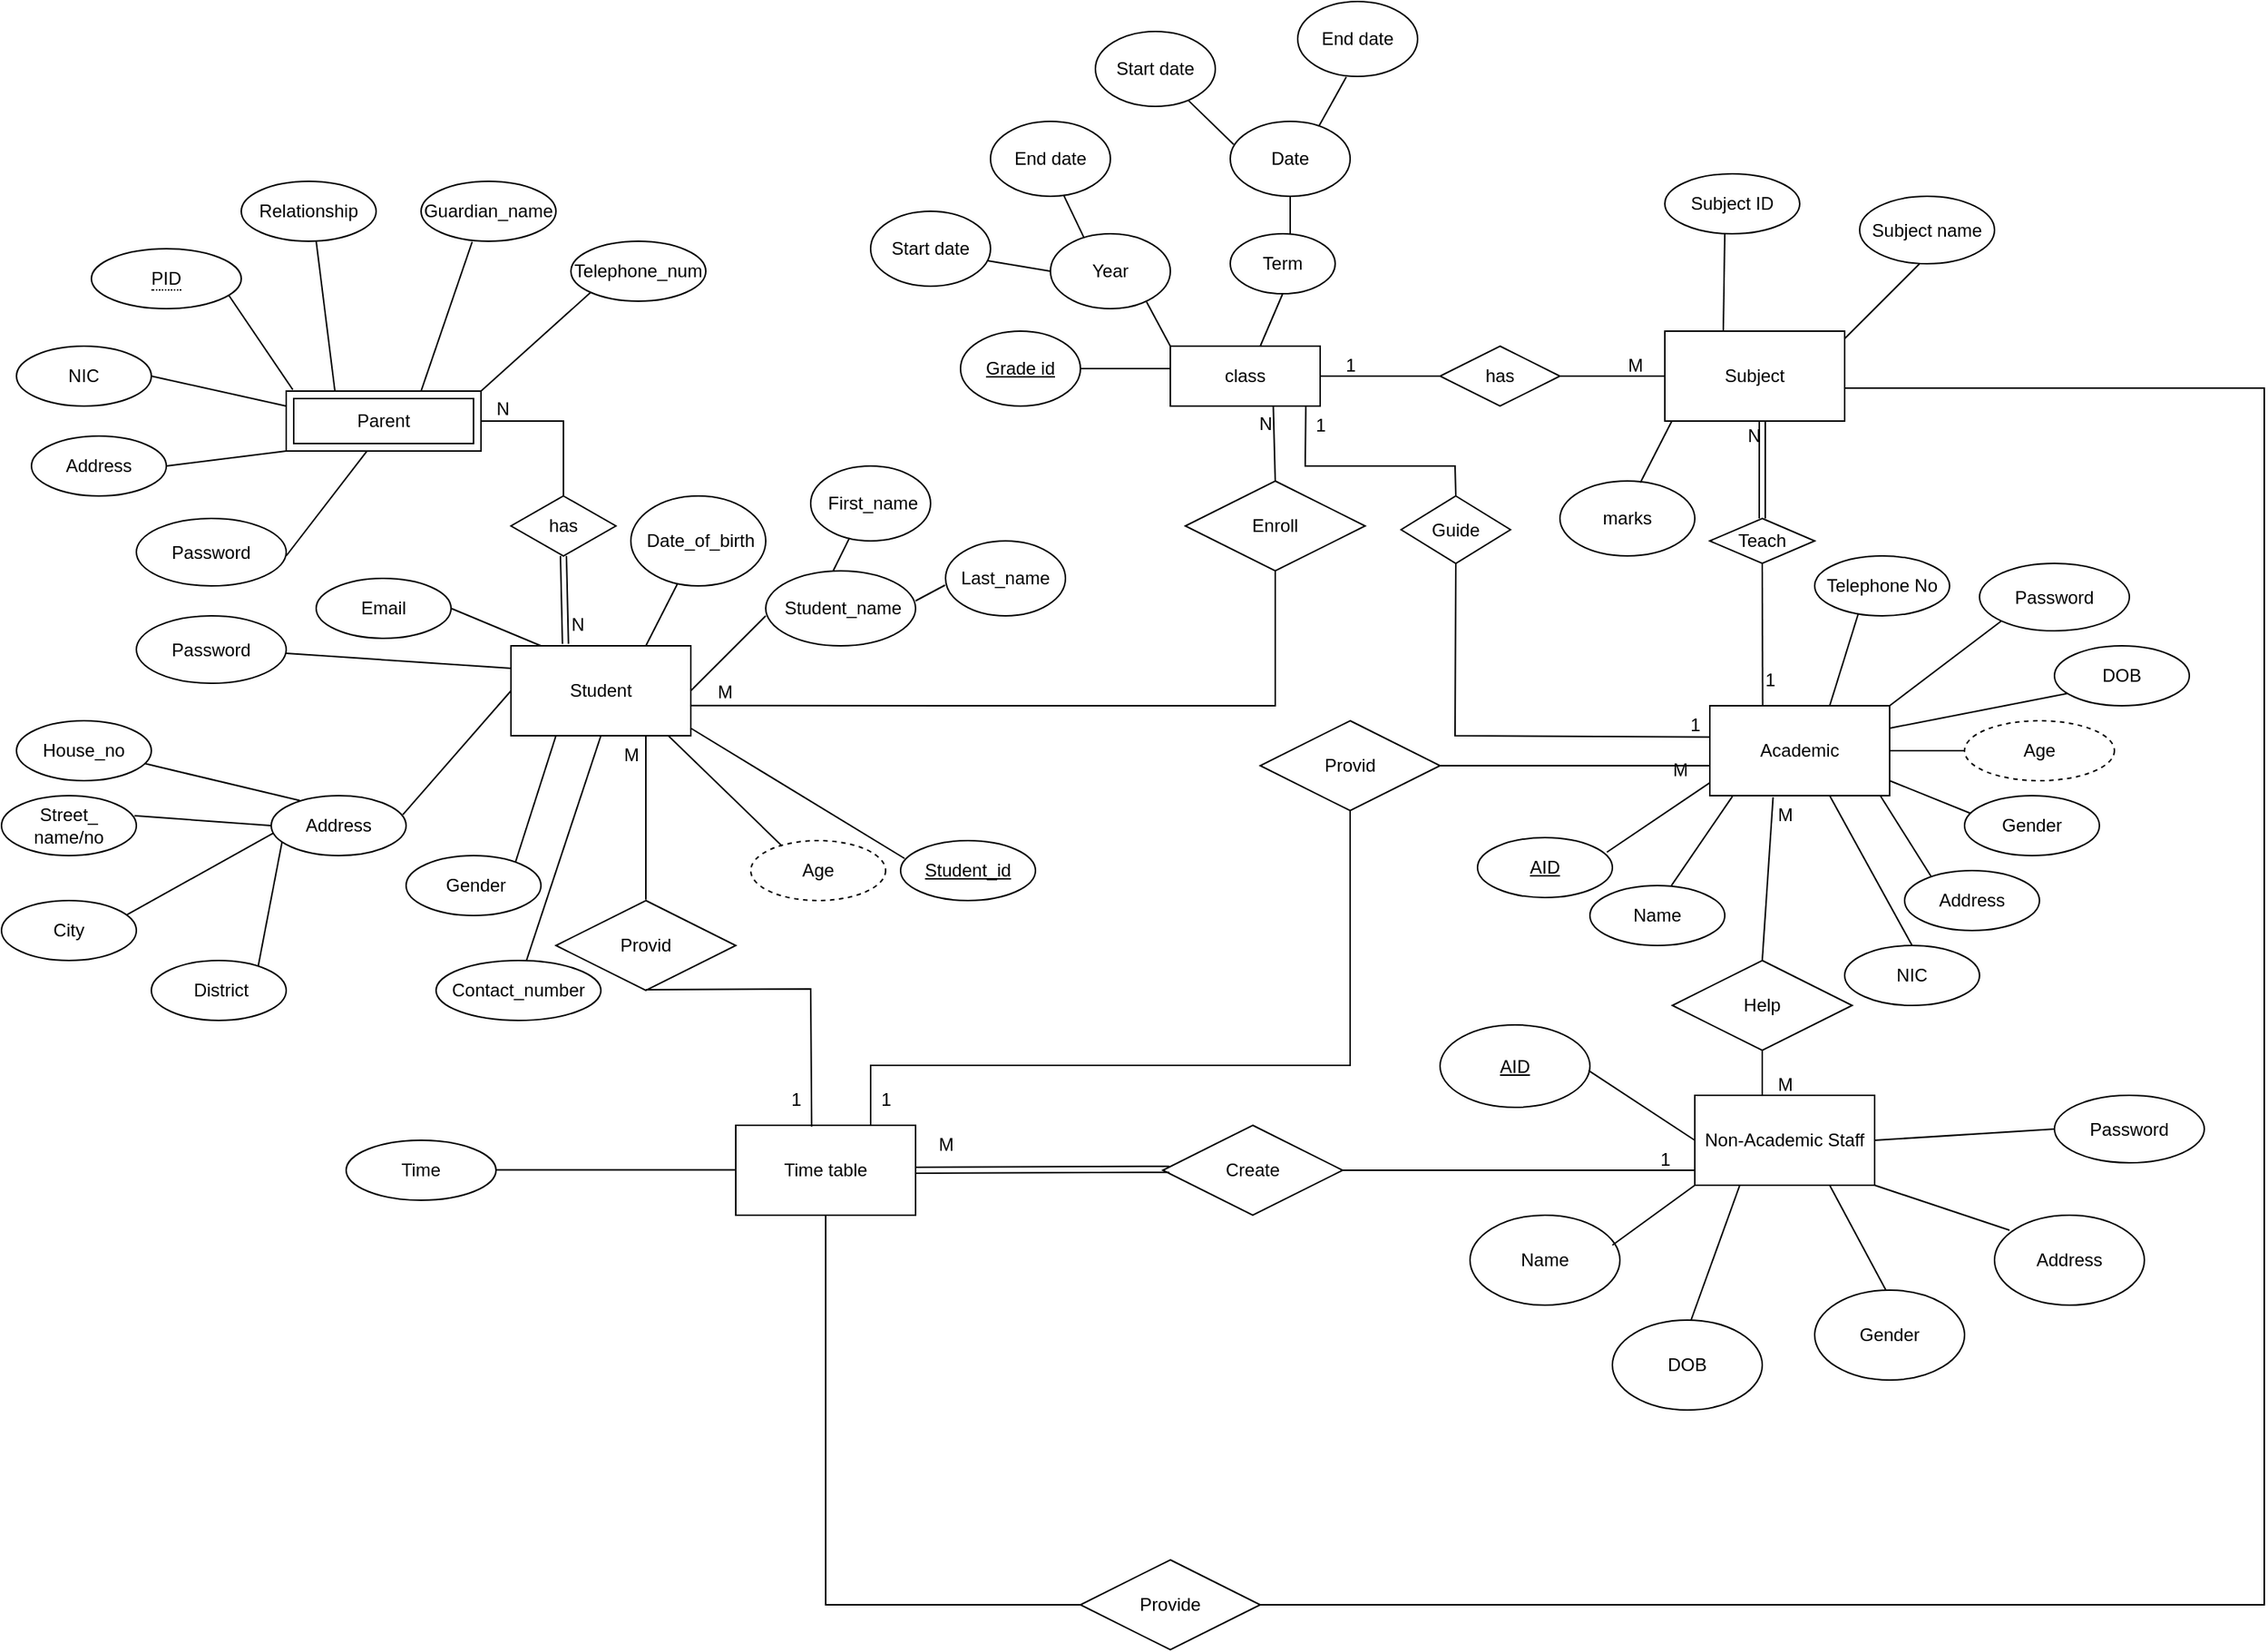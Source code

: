 <mxfile version="24.0.7" type="device">
  <diagram name="Page-1" id="YW4kbduUACCd_ylAxfzm">
    <mxGraphModel dx="2577" dy="2109" grid="1" gridSize="10" guides="1" tooltips="1" connect="1" arrows="1" fold="1" page="1" pageScale="1" pageWidth="827" pageHeight="1169" math="0" shadow="0">
      <root>
        <mxCell id="0" />
        <mxCell id="1" parent="0" />
        <mxCell id="uYVosKpST3AzjdCSCV1S-1" value="Student" style="rounded=0;whiteSpace=wrap;html=1;" parent="1" vertex="1">
          <mxGeometry x="160" y="280" width="120" height="60" as="geometry" />
        </mxCell>
        <mxCell id="uYVosKpST3AzjdCSCV1S-2" value="&amp;nbsp;Date_of_birth" style="ellipse;whiteSpace=wrap;html=1;" parent="1" vertex="1">
          <mxGeometry x="240" y="180" width="90" height="60" as="geometry" />
        </mxCell>
        <mxCell id="uYVosKpST3AzjdCSCV1S-3" value="&amp;nbsp;Student_name" style="ellipse;whiteSpace=wrap;html=1;" parent="1" vertex="1">
          <mxGeometry x="330" y="230" width="100" height="50" as="geometry" />
        </mxCell>
        <mxCell id="uYVosKpST3AzjdCSCV1S-4" value="&amp;nbsp;First_name" style="ellipse;whiteSpace=wrap;html=1;" parent="1" vertex="1">
          <mxGeometry x="360" y="160" width="80" height="50" as="geometry" />
        </mxCell>
        <mxCell id="uYVosKpST3AzjdCSCV1S-5" value=" Last_name" style="ellipse;whiteSpace=wrap;html=1;" parent="1" vertex="1">
          <mxGeometry x="450" y="210" width="80" height="50" as="geometry" />
        </mxCell>
        <mxCell id="uYVosKpST3AzjdCSCV1S-6" value="&lt;u&gt;Student_id&lt;/u&gt;" style="ellipse;whiteSpace=wrap;html=1;" parent="1" vertex="1">
          <mxGeometry x="420" y="410" width="90" height="40" as="geometry" />
        </mxCell>
        <mxCell id="uYVosKpST3AzjdCSCV1S-7" value=" Age" style="ellipse;whiteSpace=wrap;html=1;align=center;dashed=1;" parent="1" vertex="1">
          <mxGeometry x="320" y="410" width="90" height="40" as="geometry" />
        </mxCell>
        <mxCell id="uYVosKpST3AzjdCSCV1S-9" value=" Contact_number" style="ellipse;whiteSpace=wrap;html=1;" parent="1" vertex="1">
          <mxGeometry x="110" y="490" width="110" height="40" as="geometry" />
        </mxCell>
        <mxCell id="uYVosKpST3AzjdCSCV1S-10" value="&amp;nbsp;Gender" style="ellipse;whiteSpace=wrap;html=1;" parent="1" vertex="1">
          <mxGeometry x="90" y="420" width="90" height="40" as="geometry" />
        </mxCell>
        <mxCell id="uYVosKpST3AzjdCSCV1S-11" value=" Address" style="ellipse;whiteSpace=wrap;html=1;" parent="1" vertex="1">
          <mxGeometry y="380" width="90" height="40" as="geometry" />
        </mxCell>
        <mxCell id="uYVosKpST3AzjdCSCV1S-12" value="Email" style="ellipse;whiteSpace=wrap;html=1;" parent="1" vertex="1">
          <mxGeometry x="30" y="235" width="90" height="40" as="geometry" />
        </mxCell>
        <mxCell id="uYVosKpST3AzjdCSCV1S-13" value="&amp;nbsp;District" style="ellipse;whiteSpace=wrap;html=1;" parent="1" vertex="1">
          <mxGeometry x="-80" y="490" width="90" height="40" as="geometry" />
        </mxCell>
        <mxCell id="uYVosKpST3AzjdCSCV1S-14" value=" City" style="ellipse;whiteSpace=wrap;html=1;" parent="1" vertex="1">
          <mxGeometry x="-180" y="450" width="90" height="40" as="geometry" />
        </mxCell>
        <mxCell id="uYVosKpST3AzjdCSCV1S-15" value="  Street_&lt;br/&gt; name/no" style="ellipse;whiteSpace=wrap;html=1;" parent="1" vertex="1">
          <mxGeometry x="-180" y="380" width="90" height="40" as="geometry" />
        </mxCell>
        <mxCell id="uYVosKpST3AzjdCSCV1S-16" value="  House_no" style="ellipse;whiteSpace=wrap;html=1;" parent="1" vertex="1">
          <mxGeometry x="-170" y="330" width="90" height="40" as="geometry" />
        </mxCell>
        <mxCell id="uYVosKpST3AzjdCSCV1S-17" value="" style="endArrow=none;html=1;rounded=0;" parent="1" edge="1">
          <mxGeometry width="50" height="50" relative="1" as="geometry">
            <mxPoint x="280" y="310" as="sourcePoint" />
            <mxPoint x="330" y="260" as="targetPoint" />
          </mxGeometry>
        </mxCell>
        <mxCell id="uYVosKpST3AzjdCSCV1S-18" value="" style="endArrow=none;html=1;rounded=0;entryX=0.324;entryY=0.959;entryDx=0;entryDy=0;entryPerimeter=0;" parent="1" target="uYVosKpST3AzjdCSCV1S-4" edge="1">
          <mxGeometry width="50" height="50" relative="1" as="geometry">
            <mxPoint x="375" y="230" as="sourcePoint" />
            <mxPoint x="425" y="180" as="targetPoint" />
          </mxGeometry>
        </mxCell>
        <mxCell id="uYVosKpST3AzjdCSCV1S-19" value="" style="endArrow=none;html=1;rounded=0;entryX=-0.004;entryY=0.59;entryDx=0;entryDy=0;entryPerimeter=0;" parent="1" target="uYVosKpST3AzjdCSCV1S-5" edge="1">
          <mxGeometry width="50" height="50" relative="1" as="geometry">
            <mxPoint x="430" y="250" as="sourcePoint" />
            <mxPoint x="480" y="200" as="targetPoint" />
            <Array as="points">
              <mxPoint x="430" y="250" />
            </Array>
          </mxGeometry>
        </mxCell>
        <mxCell id="uYVosKpST3AzjdCSCV1S-20" value="" style="endArrow=none;html=1;rounded=0;entryX=0.344;entryY=0.981;entryDx=0;entryDy=0;entryPerimeter=0;" parent="1" target="uYVosKpST3AzjdCSCV1S-2" edge="1">
          <mxGeometry width="50" height="50" relative="1" as="geometry">
            <mxPoint x="250" y="280" as="sourcePoint" />
            <mxPoint x="300" y="230" as="targetPoint" />
          </mxGeometry>
        </mxCell>
        <mxCell id="uYVosKpST3AzjdCSCV1S-21" value="" style="endArrow=none;html=1;rounded=0;entryX=0.029;entryY=0.297;entryDx=0;entryDy=0;entryPerimeter=0;" parent="1" target="uYVosKpST3AzjdCSCV1S-6" edge="1">
          <mxGeometry width="50" height="50" relative="1" as="geometry">
            <mxPoint x="280" y="335" as="sourcePoint" />
            <mxPoint x="330" y="285" as="targetPoint" />
          </mxGeometry>
        </mxCell>
        <mxCell id="uYVosKpST3AzjdCSCV1S-22" value="" style="endArrow=none;html=1;rounded=0;entryX=0.232;entryY=0.09;entryDx=0;entryDy=0;entryPerimeter=0;" parent="1" target="uYVosKpST3AzjdCSCV1S-7" edge="1">
          <mxGeometry width="50" height="50" relative="1" as="geometry">
            <mxPoint x="265" y="340" as="sourcePoint" />
            <mxPoint x="305" y="400" as="targetPoint" />
          </mxGeometry>
        </mxCell>
        <mxCell id="uYVosKpST3AzjdCSCV1S-23" value="" style="endArrow=none;html=1;rounded=0;entryX=0.548;entryY=0.004;entryDx=0;entryDy=0;entryPerimeter=0;" parent="1" target="uYVosKpST3AzjdCSCV1S-9" edge="1">
          <mxGeometry width="50" height="50" relative="1" as="geometry">
            <mxPoint x="220" y="340" as="sourcePoint" />
            <mxPoint x="270" y="290" as="targetPoint" />
          </mxGeometry>
        </mxCell>
        <mxCell id="uYVosKpST3AzjdCSCV1S-25" value="" style="endArrow=none;html=1;rounded=0;entryX=0;entryY=0.5;entryDx=0;entryDy=0;exitX=0.976;exitY=0.317;exitDx=0;exitDy=0;exitPerimeter=0;" parent="1" source="uYVosKpST3AzjdCSCV1S-11" target="uYVosKpST3AzjdCSCV1S-1" edge="1">
          <mxGeometry width="50" height="50" relative="1" as="geometry">
            <mxPoint x="90" y="350" as="sourcePoint" />
            <mxPoint x="140" y="300" as="targetPoint" />
          </mxGeometry>
        </mxCell>
        <mxCell id="uYVosKpST3AzjdCSCV1S-26" value="" style="endArrow=none;html=1;rounded=0;exitX=0.812;exitY=0.103;exitDx=0;exitDy=0;exitPerimeter=0;" parent="1" source="uYVosKpST3AzjdCSCV1S-10" edge="1">
          <mxGeometry width="50" height="50" relative="1" as="geometry">
            <mxPoint x="140" y="390" as="sourcePoint" />
            <mxPoint x="190" y="340" as="targetPoint" />
          </mxGeometry>
        </mxCell>
        <mxCell id="uYVosKpST3AzjdCSCV1S-27" value="" style="endArrow=none;html=1;rounded=0;entryX=1;entryY=0.5;entryDx=0;entryDy=0;" parent="1" target="uYVosKpST3AzjdCSCV1S-12" edge="1">
          <mxGeometry width="50" height="50" relative="1" as="geometry">
            <mxPoint x="180" y="280" as="sourcePoint" />
            <mxPoint x="230" y="230" as="targetPoint" />
          </mxGeometry>
        </mxCell>
        <mxCell id="uYVosKpST3AzjdCSCV1S-28" value="" style="endArrow=none;html=1;rounded=0;exitX=0.792;exitY=0.099;exitDx=0;exitDy=0;exitPerimeter=0;entryX=0.08;entryY=0.774;entryDx=0;entryDy=0;entryPerimeter=0;" parent="1" source="uYVosKpST3AzjdCSCV1S-13" target="uYVosKpST3AzjdCSCV1S-11" edge="1">
          <mxGeometry width="50" height="50" relative="1" as="geometry">
            <mxPoint x="-30" y="420" as="sourcePoint" />
            <mxPoint x="20" y="370" as="targetPoint" />
          </mxGeometry>
        </mxCell>
        <mxCell id="uYVosKpST3AzjdCSCV1S-29" value="" style="endArrow=none;html=1;rounded=0;entryX=0.012;entryY=0.631;entryDx=0;entryDy=0;entryPerimeter=0;exitX=0.931;exitY=0.235;exitDx=0;exitDy=0;exitPerimeter=0;" parent="1" source="uYVosKpST3AzjdCSCV1S-14" target="uYVosKpST3AzjdCSCV1S-11" edge="1">
          <mxGeometry width="50" height="50" relative="1" as="geometry">
            <mxPoint x="-70" y="400" as="sourcePoint" />
            <mxPoint x="-20" y="350" as="targetPoint" />
          </mxGeometry>
        </mxCell>
        <mxCell id="uYVosKpST3AzjdCSCV1S-31" value="" style="endArrow=none;html=1;rounded=0;entryX=0.212;entryY=0.082;entryDx=0;entryDy=0;entryPerimeter=0;exitX=0.949;exitY=0.713;exitDx=0;exitDy=0;exitPerimeter=0;" parent="1" source="uYVosKpST3AzjdCSCV1S-16" target="uYVosKpST3AzjdCSCV1S-11" edge="1">
          <mxGeometry width="50" height="50" relative="1" as="geometry">
            <mxPoint x="-20" y="300" as="sourcePoint" />
            <mxPoint x="30" y="250" as="targetPoint" />
          </mxGeometry>
        </mxCell>
        <mxCell id="uYVosKpST3AzjdCSCV1S-32" value="Parent" style="shape=ext;margin=3;double=1;whiteSpace=wrap;html=1;align=center;" parent="1" vertex="1">
          <mxGeometry x="10" y="110" width="130" height="40" as="geometry" />
        </mxCell>
        <mxCell id="uYVosKpST3AzjdCSCV1S-33" value=" Address" style="ellipse;whiteSpace=wrap;html=1;" parent="1" vertex="1">
          <mxGeometry x="-160" y="140" width="90" height="40" as="geometry" />
        </mxCell>
        <mxCell id="uYVosKpST3AzjdCSCV1S-34" value=" NIC" style="ellipse;whiteSpace=wrap;html=1;" parent="1" vertex="1">
          <mxGeometry x="-170" y="80" width="90" height="40" as="geometry" />
        </mxCell>
        <mxCell id="uYVosKpST3AzjdCSCV1S-36" value=" Relationship" style="ellipse;whiteSpace=wrap;html=1;" parent="1" vertex="1">
          <mxGeometry x="-20" y="-30" width="90" height="40" as="geometry" />
        </mxCell>
        <mxCell id="uYVosKpST3AzjdCSCV1S-37" value=" Guardian_name" style="ellipse;whiteSpace=wrap;html=1;" parent="1" vertex="1">
          <mxGeometry x="100" y="-30" width="90" height="40" as="geometry" />
        </mxCell>
        <mxCell id="uYVosKpST3AzjdCSCV1S-38" value=" Telephone_num" style="ellipse;whiteSpace=wrap;html=1;" parent="1" vertex="1">
          <mxGeometry x="200" y="10" width="90" height="40" as="geometry" />
        </mxCell>
        <mxCell id="uYVosKpST3AzjdCSCV1S-39" value="" style="endArrow=none;html=1;rounded=0;entryX=0;entryY=1;entryDx=0;entryDy=0;" parent="1" target="uYVosKpST3AzjdCSCV1S-32" edge="1">
          <mxGeometry width="50" height="50" relative="1" as="geometry">
            <mxPoint x="-70" y="160" as="sourcePoint" />
            <mxPoint x="-20" y="110" as="targetPoint" />
          </mxGeometry>
        </mxCell>
        <mxCell id="uYVosKpST3AzjdCSCV1S-40" value="" style="endArrow=none;html=1;rounded=0;entryX=0;entryY=0.25;entryDx=0;entryDy=0;" parent="1" target="uYVosKpST3AzjdCSCV1S-32" edge="1">
          <mxGeometry width="50" height="50" relative="1" as="geometry">
            <mxPoint x="-80" y="100" as="sourcePoint" />
            <mxPoint x="-30" y="50" as="targetPoint" />
          </mxGeometry>
        </mxCell>
        <mxCell id="uYVosKpST3AzjdCSCV1S-41" value="" style="endArrow=none;html=1;rounded=0;entryX=0.034;entryY=-0.022;entryDx=0;entryDy=0;entryPerimeter=0;exitX=0.907;exitY=0.741;exitDx=0;exitDy=0;exitPerimeter=0;" parent="1" target="uYVosKpST3AzjdCSCV1S-32" edge="1" source="gN2tiasaSfKQ29LLUgoF-8">
          <mxGeometry width="50" height="50" relative="1" as="geometry">
            <mxPoint x="-20" y="40" as="sourcePoint" />
            <mxPoint x="30" y="-10" as="targetPoint" />
          </mxGeometry>
        </mxCell>
        <mxCell id="uYVosKpST3AzjdCSCV1S-42" value="" style="endArrow=none;html=1;rounded=0;entryX=0.25;entryY=0;entryDx=0;entryDy=0;" parent="1" target="uYVosKpST3AzjdCSCV1S-32" edge="1">
          <mxGeometry width="50" height="50" relative="1" as="geometry">
            <mxPoint x="30" y="10" as="sourcePoint" />
            <mxPoint x="80" y="-40" as="targetPoint" />
          </mxGeometry>
        </mxCell>
        <mxCell id="uYVosKpST3AzjdCSCV1S-43" value="" style="endArrow=none;html=1;rounded=0;entryX=0.379;entryY=1.009;entryDx=0;entryDy=0;entryPerimeter=0;" parent="1" target="uYVosKpST3AzjdCSCV1S-37" edge="1">
          <mxGeometry width="50" height="50" relative="1" as="geometry">
            <mxPoint x="100" y="110" as="sourcePoint" />
            <mxPoint x="150" y="60" as="targetPoint" />
          </mxGeometry>
        </mxCell>
        <mxCell id="uYVosKpST3AzjdCSCV1S-44" value="" style="endArrow=none;html=1;rounded=0;entryX=0;entryY=1;entryDx=0;entryDy=0;" parent="1" target="uYVosKpST3AzjdCSCV1S-38" edge="1">
          <mxGeometry width="50" height="50" relative="1" as="geometry">
            <mxPoint x="140" y="110" as="sourcePoint" />
            <mxPoint x="190" y="60" as="targetPoint" />
          </mxGeometry>
        </mxCell>
        <mxCell id="uYVosKpST3AzjdCSCV1S-45" value="has" style="shape=rhombus;perimeter=rhombusPerimeter;whiteSpace=wrap;html=1;align=center;" parent="1" vertex="1">
          <mxGeometry x="160" y="180" width="70" height="40" as="geometry" />
        </mxCell>
        <mxCell id="uYVosKpST3AzjdCSCV1S-46" value="" style="endArrow=none;html=1;rounded=0;entryX=1;entryY=0.5;entryDx=0;entryDy=0;exitX=0.5;exitY=0;exitDx=0;exitDy=0;" parent="1" source="uYVosKpST3AzjdCSCV1S-45" target="uYVosKpST3AzjdCSCV1S-32" edge="1">
          <mxGeometry relative="1" as="geometry">
            <mxPoint x="340" y="130" as="sourcePoint" />
            <mxPoint x="210" y="200" as="targetPoint" />
            <Array as="points">
              <mxPoint x="195" y="130" />
            </Array>
          </mxGeometry>
        </mxCell>
        <mxCell id="uYVosKpST3AzjdCSCV1S-47" value="N" style="resizable=0;html=1;whiteSpace=wrap;align=right;verticalAlign=bottom;" parent="uYVosKpST3AzjdCSCV1S-46" connectable="0" vertex="1">
          <mxGeometry x="1" relative="1" as="geometry">
            <mxPoint x="20" as="offset" />
          </mxGeometry>
        </mxCell>
        <mxCell id="uYVosKpST3AzjdCSCV1S-48" value="" style="shape=link;html=1;rounded=0;entryX=0.303;entryY=-0.021;entryDx=0;entryDy=0;entryPerimeter=0;exitX=0.5;exitY=1;exitDx=0;exitDy=0;" parent="1" source="uYVosKpST3AzjdCSCV1S-45" target="uYVosKpST3AzjdCSCV1S-1" edge="1">
          <mxGeometry relative="1" as="geometry">
            <mxPoint x="190" y="220" as="sourcePoint" />
            <mxPoint x="350" y="220" as="targetPoint" />
          </mxGeometry>
        </mxCell>
        <mxCell id="uYVosKpST3AzjdCSCV1S-49" value="N" style="resizable=0;html=1;whiteSpace=wrap;align=right;verticalAlign=bottom;" parent="uYVosKpST3AzjdCSCV1S-48" connectable="0" vertex="1">
          <mxGeometry x="1" relative="1" as="geometry">
            <mxPoint x="14" y="-4" as="offset" />
          </mxGeometry>
        </mxCell>
        <mxCell id="uYVosKpST3AzjdCSCV1S-80" value="" style="endArrow=none;html=1;rounded=0;entryX=0;entryY=0.5;entryDx=0;entryDy=0;exitX=0.986;exitY=0.334;exitDx=0;exitDy=0;exitPerimeter=0;" parent="1" source="uYVosKpST3AzjdCSCV1S-15" target="uYVosKpST3AzjdCSCV1S-11" edge="1">
          <mxGeometry width="50" height="50" relative="1" as="geometry">
            <mxPoint x="-90" y="400" as="sourcePoint" />
            <mxPoint x="-40" y="350" as="targetPoint" />
          </mxGeometry>
        </mxCell>
        <mxCell id="uYVosKpST3AzjdCSCV1S-107" value="class" style="whiteSpace=wrap;html=1;align=center;" parent="1" vertex="1">
          <mxGeometry x="600" y="80" width="100" height="40" as="geometry" />
        </mxCell>
        <mxCell id="uYVosKpST3AzjdCSCV1S-108" value="&lt;u&gt;Grade id&lt;/u&gt;" style="ellipse;whiteSpace=wrap;html=1;" parent="1" vertex="1">
          <mxGeometry x="460" y="70" width="80" height="50" as="geometry" />
        </mxCell>
        <mxCell id="uYVosKpST3AzjdCSCV1S-109" value="Year" style="ellipse;whiteSpace=wrap;html=1;" parent="1" vertex="1">
          <mxGeometry x="520" y="5" width="80" height="50" as="geometry" />
        </mxCell>
        <mxCell id="uYVosKpST3AzjdCSCV1S-110" value="Start date" style="ellipse;whiteSpace=wrap;html=1;" parent="1" vertex="1">
          <mxGeometry x="400" y="-10" width="80" height="50" as="geometry" />
        </mxCell>
        <mxCell id="uYVosKpST3AzjdCSCV1S-111" value="End date" style="ellipse;whiteSpace=wrap;html=1;" parent="1" vertex="1">
          <mxGeometry x="480" y="-70" width="80" height="50" as="geometry" />
        </mxCell>
        <mxCell id="uYVosKpST3AzjdCSCV1S-112" value="" style="line;strokeWidth=1;rotatable=0;dashed=0;labelPosition=right;align=left;verticalAlign=middle;spacingTop=0;spacingLeft=6;points=[];portConstraint=eastwest;" parent="1" vertex="1">
          <mxGeometry x="540" y="90" width="60" height="10" as="geometry" />
        </mxCell>
        <mxCell id="uYVosKpST3AzjdCSCV1S-113" value="" style="endArrow=none;html=1;rounded=0;entryX=0.802;entryY=0.91;entryDx=0;entryDy=0;entryPerimeter=0;" parent="1" target="uYVosKpST3AzjdCSCV1S-109" edge="1">
          <mxGeometry width="50" height="50" relative="1" as="geometry">
            <mxPoint x="600" y="80" as="sourcePoint" />
            <mxPoint x="650" y="30" as="targetPoint" />
          </mxGeometry>
        </mxCell>
        <mxCell id="uYVosKpST3AzjdCSCV1S-114" value="" style="endArrow=none;html=1;rounded=0;entryX=0.976;entryY=0.66;entryDx=0;entryDy=0;entryPerimeter=0;" parent="1" target="uYVosKpST3AzjdCSCV1S-110" edge="1">
          <mxGeometry width="50" height="50" relative="1" as="geometry">
            <mxPoint x="520" y="30" as="sourcePoint" />
            <mxPoint x="570" y="-20" as="targetPoint" />
          </mxGeometry>
        </mxCell>
        <mxCell id="uYVosKpST3AzjdCSCV1S-115" value="" style="endArrow=none;html=1;rounded=0;entryX=0.609;entryY=0.981;entryDx=0;entryDy=0;entryPerimeter=0;exitX=0.277;exitY=0.044;exitDx=0;exitDy=0;exitPerimeter=0;" parent="1" source="uYVosKpST3AzjdCSCV1S-109" target="uYVosKpST3AzjdCSCV1S-111" edge="1">
          <mxGeometry width="50" height="50" relative="1" as="geometry">
            <mxPoint x="540" y="10" as="sourcePoint" />
            <mxPoint x="590" y="-40" as="targetPoint" />
          </mxGeometry>
        </mxCell>
        <mxCell id="uYVosKpST3AzjdCSCV1S-116" value="Enroll" style="shape=rhombus;perimeter=rhombusPerimeter;whiteSpace=wrap;html=1;align=center;" parent="1" vertex="1">
          <mxGeometry x="610" y="170" width="120" height="60" as="geometry" />
        </mxCell>
        <mxCell id="uYVosKpST3AzjdCSCV1S-117" value="" style="endArrow=none;html=1;rounded=0;entryX=0.687;entryY=0.997;entryDx=0;entryDy=0;entryPerimeter=0;exitX=0.5;exitY=0;exitDx=0;exitDy=0;" parent="1" source="uYVosKpST3AzjdCSCV1S-116" target="uYVosKpST3AzjdCSCV1S-107" edge="1">
          <mxGeometry relative="1" as="geometry">
            <mxPoint x="667" y="170" as="sourcePoint" />
            <mxPoint x="827" y="170" as="targetPoint" />
          </mxGeometry>
        </mxCell>
        <mxCell id="uYVosKpST3AzjdCSCV1S-118" value="N" style="resizable=0;html=1;whiteSpace=wrap;align=right;verticalAlign=bottom;" parent="uYVosKpST3AzjdCSCV1S-117" connectable="0" vertex="1">
          <mxGeometry x="1" relative="1" as="geometry">
            <mxPoint x="1" y="20" as="offset" />
          </mxGeometry>
        </mxCell>
        <mxCell id="uYVosKpST3AzjdCSCV1S-119" value="" style="endArrow=none;html=1;rounded=0;entryX=0.998;entryY=0.665;entryDx=0;entryDy=0;entryPerimeter=0;" parent="1" target="uYVosKpST3AzjdCSCV1S-1" edge="1">
          <mxGeometry relative="1" as="geometry">
            <mxPoint x="670" y="229.53" as="sourcePoint" />
            <mxPoint x="670" y="340" as="targetPoint" />
            <Array as="points">
              <mxPoint x="670" y="320" />
            </Array>
          </mxGeometry>
        </mxCell>
        <mxCell id="uYVosKpST3AzjdCSCV1S-120" value="M" style="resizable=0;html=1;whiteSpace=wrap;align=right;verticalAlign=bottom;" parent="uYVosKpST3AzjdCSCV1S-119" connectable="0" vertex="1">
          <mxGeometry x="1" relative="1" as="geometry">
            <mxPoint x="30" as="offset" />
          </mxGeometry>
        </mxCell>
        <mxCell id="uYVosKpST3AzjdCSCV1S-121" value="Subject" style="rounded=0;whiteSpace=wrap;html=1;" parent="1" vertex="1">
          <mxGeometry x="930" y="70" width="120" height="60" as="geometry" />
        </mxCell>
        <mxCell id="uYVosKpST3AzjdCSCV1S-123" value="Subject ID" style="ellipse;whiteSpace=wrap;html=1;" parent="1" vertex="1">
          <mxGeometry x="930" y="-35" width="90" height="40" as="geometry" />
        </mxCell>
        <mxCell id="uYVosKpST3AzjdCSCV1S-124" value="Subject name" style="ellipse;whiteSpace=wrap;html=1;" parent="1" vertex="1">
          <mxGeometry x="1060" y="-20" width="90" height="45" as="geometry" />
        </mxCell>
        <mxCell id="uYVosKpST3AzjdCSCV1S-125" value="Term" style="ellipse;whiteSpace=wrap;html=1;" parent="1" vertex="1">
          <mxGeometry x="640" y="5" width="70" height="40" as="geometry" />
        </mxCell>
        <mxCell id="uYVosKpST3AzjdCSCV1S-126" value="" style="endArrow=none;html=1;rounded=0;entryX=0.5;entryY=1;entryDx=0;entryDy=0;" parent="1" target="uYVosKpST3AzjdCSCV1S-125" edge="1">
          <mxGeometry width="50" height="50" relative="1" as="geometry">
            <mxPoint x="660" y="80" as="sourcePoint" />
            <mxPoint x="710" y="30" as="targetPoint" />
          </mxGeometry>
        </mxCell>
        <mxCell id="uYVosKpST3AzjdCSCV1S-127" value="Date" style="ellipse;whiteSpace=wrap;html=1;" parent="1" vertex="1">
          <mxGeometry x="640" y="-70" width="80" height="50" as="geometry" />
        </mxCell>
        <mxCell id="uYVosKpST3AzjdCSCV1S-128" value="Start date" style="ellipse;whiteSpace=wrap;html=1;" parent="1" vertex="1">
          <mxGeometry x="550" y="-130" width="80" height="50" as="geometry" />
        </mxCell>
        <mxCell id="uYVosKpST3AzjdCSCV1S-129" value="End date" style="ellipse;whiteSpace=wrap;html=1;" parent="1" vertex="1">
          <mxGeometry x="685" y="-150" width="80" height="50" as="geometry" />
        </mxCell>
        <mxCell id="uYVosKpST3AzjdCSCV1S-130" value="" style="endArrow=none;html=1;rounded=0;entryX=0.5;entryY=1;entryDx=0;entryDy=0;" parent="1" target="uYVosKpST3AzjdCSCV1S-127" edge="1">
          <mxGeometry width="50" height="50" relative="1" as="geometry">
            <mxPoint x="680" y="5" as="sourcePoint" />
            <mxPoint x="730" y="-45" as="targetPoint" />
          </mxGeometry>
        </mxCell>
        <mxCell id="uYVosKpST3AzjdCSCV1S-131" value="" style="endArrow=none;html=1;rounded=0;entryX=0.405;entryY=1.008;entryDx=0;entryDy=0;entryPerimeter=0;exitX=0.738;exitY=0.068;exitDx=0;exitDy=0;exitPerimeter=0;" parent="1" source="uYVosKpST3AzjdCSCV1S-127" target="uYVosKpST3AzjdCSCV1S-129" edge="1">
          <mxGeometry width="50" height="50" relative="1" as="geometry">
            <mxPoint x="700" y="-70" as="sourcePoint" />
            <mxPoint x="750" y="-120" as="targetPoint" />
          </mxGeometry>
        </mxCell>
        <mxCell id="uYVosKpST3AzjdCSCV1S-133" value="" style="endArrow=none;html=1;rounded=0;entryX=0.776;entryY=0.921;entryDx=0;entryDy=0;entryPerimeter=0;exitX=0.028;exitY=0.308;exitDx=0;exitDy=0;exitPerimeter=0;" parent="1" source="uYVosKpST3AzjdCSCV1S-127" target="uYVosKpST3AzjdCSCV1S-128" edge="1">
          <mxGeometry width="50" height="50" relative="1" as="geometry">
            <mxPoint x="640" y="-50" as="sourcePoint" />
            <mxPoint x="690" y="-100" as="targetPoint" />
          </mxGeometry>
        </mxCell>
        <mxCell id="uYVosKpST3AzjdCSCV1S-134" value="" style="endArrow=none;html=1;rounded=0;exitX=0.325;exitY=-0.003;exitDx=0;exitDy=0;exitPerimeter=0;" parent="1" source="uYVosKpST3AzjdCSCV1S-121" edge="1">
          <mxGeometry width="50" height="50" relative="1" as="geometry">
            <mxPoint x="970" y="65" as="sourcePoint" />
            <mxPoint x="970" y="5" as="targetPoint" />
          </mxGeometry>
        </mxCell>
        <mxCell id="uYVosKpST3AzjdCSCV1S-135" value="" style="endArrow=none;html=1;rounded=0;" parent="1" edge="1">
          <mxGeometry width="50" height="50" relative="1" as="geometry">
            <mxPoint x="1050" y="75" as="sourcePoint" />
            <mxPoint x="1100" y="25" as="targetPoint" />
          </mxGeometry>
        </mxCell>
        <mxCell id="uYVosKpST3AzjdCSCV1S-136" value="marks" style="ellipse;whiteSpace=wrap;html=1;" parent="1" vertex="1">
          <mxGeometry x="860" y="170" width="90" height="50" as="geometry" />
        </mxCell>
        <mxCell id="uYVosKpST3AzjdCSCV1S-137" value="" style="endArrow=none;html=1;rounded=0;entryX=0.039;entryY=1;entryDx=0;entryDy=0;entryPerimeter=0;exitX=0.596;exitY=0.023;exitDx=0;exitDy=0;exitPerimeter=0;" parent="1" source="uYVosKpST3AzjdCSCV1S-136" target="uYVosKpST3AzjdCSCV1S-121" edge="1">
          <mxGeometry width="50" height="50" relative="1" as="geometry">
            <mxPoint x="980" y="180" as="sourcePoint" />
            <mxPoint x="1030" y="130" as="targetPoint" />
          </mxGeometry>
        </mxCell>
        <mxCell id="uYVosKpST3AzjdCSCV1S-138" value="Academic" style="rounded=0;whiteSpace=wrap;html=1;" parent="1" vertex="1">
          <mxGeometry x="960" y="320" width="120" height="60" as="geometry" />
        </mxCell>
        <mxCell id="uYVosKpST3AzjdCSCV1S-140" value="&lt;u&gt;AID&lt;/u&gt;" style="ellipse;whiteSpace=wrap;html=1;" parent="1" vertex="1">
          <mxGeometry x="805" y="408" width="90" height="40" as="geometry" />
        </mxCell>
        <mxCell id="uYVosKpST3AzjdCSCV1S-141" value="Name" style="ellipse;whiteSpace=wrap;html=1;" parent="1" vertex="1">
          <mxGeometry x="880" y="440" width="90" height="40" as="geometry" />
        </mxCell>
        <mxCell id="uYVosKpST3AzjdCSCV1S-143" value="NIC" style="ellipse;whiteSpace=wrap;html=1;" parent="1" vertex="1">
          <mxGeometry x="1050" y="480" width="90" height="40" as="geometry" />
        </mxCell>
        <mxCell id="uYVosKpST3AzjdCSCV1S-144" value="Address" style="ellipse;whiteSpace=wrap;html=1;" parent="1" vertex="1">
          <mxGeometry x="1090" y="430" width="90" height="40" as="geometry" />
        </mxCell>
        <mxCell id="uYVosKpST3AzjdCSCV1S-146" value="Gender" style="ellipse;whiteSpace=wrap;html=1;" parent="1" vertex="1">
          <mxGeometry x="1130" y="380" width="90" height="40" as="geometry" />
        </mxCell>
        <mxCell id="uYVosKpST3AzjdCSCV1S-147" value="Age" style="ellipse;whiteSpace=wrap;html=1;align=center;dashed=1;" parent="1" vertex="1">
          <mxGeometry x="1130" y="330" width="100" height="40" as="geometry" />
        </mxCell>
        <mxCell id="uYVosKpST3AzjdCSCV1S-148" value="Telephone No" style="ellipse;whiteSpace=wrap;html=1;" parent="1" vertex="1">
          <mxGeometry x="1030" y="220" width="90" height="40" as="geometry" />
        </mxCell>
        <mxCell id="uYVosKpST3AzjdCSCV1S-149" value="DOB" style="ellipse;whiteSpace=wrap;html=1;" parent="1" vertex="1">
          <mxGeometry x="1190" y="280" width="90" height="40" as="geometry" />
        </mxCell>
        <mxCell id="uYVosKpST3AzjdCSCV1S-150" value="" style="endArrow=none;html=1;rounded=0;entryX=0.001;entryY=0.855;entryDx=0;entryDy=0;entryPerimeter=0;exitX=0.959;exitY=0.244;exitDx=0;exitDy=0;exitPerimeter=0;" parent="1" target="uYVosKpST3AzjdCSCV1S-138" edge="1" source="uYVosKpST3AzjdCSCV1S-140">
          <mxGeometry relative="1" as="geometry">
            <mxPoint x="917" y="379.23" as="sourcePoint" />
            <mxPoint x="1077" y="379.23" as="targetPoint" />
          </mxGeometry>
        </mxCell>
        <mxCell id="uYVosKpST3AzjdCSCV1S-151" value="" style="endArrow=none;html=1;rounded=0;entryX=0.126;entryY=1.007;entryDx=0;entryDy=0;entryPerimeter=0;exitX=0.604;exitY=0.001;exitDx=0;exitDy=0;exitPerimeter=0;" parent="1" source="uYVosKpST3AzjdCSCV1S-141" target="uYVosKpST3AzjdCSCV1S-138" edge="1">
          <mxGeometry width="50" height="50" relative="1" as="geometry">
            <mxPoint x="940" y="440" as="sourcePoint" />
            <mxPoint x="990" y="390" as="targetPoint" />
            <Array as="points" />
          </mxGeometry>
        </mxCell>
        <mxCell id="uYVosKpST3AzjdCSCV1S-152" value="" style="endArrow=none;html=1;rounded=0;entryX=0.666;entryY=0.998;entryDx=0;entryDy=0;entryPerimeter=0;exitX=0.5;exitY=0;exitDx=0;exitDy=0;" parent="1" source="uYVosKpST3AzjdCSCV1S-143" target="uYVosKpST3AzjdCSCV1S-138" edge="1">
          <mxGeometry width="50" height="50" relative="1" as="geometry">
            <mxPoint x="1040" y="450" as="sourcePoint" />
            <mxPoint x="1090" y="400" as="targetPoint" />
          </mxGeometry>
        </mxCell>
        <mxCell id="uYVosKpST3AzjdCSCV1S-153" value="" style="endArrow=none;html=1;rounded=0;entryX=0.95;entryY=1.007;entryDx=0;entryDy=0;entryPerimeter=0;exitX=0.198;exitY=0.102;exitDx=0;exitDy=0;exitPerimeter=0;" parent="1" source="uYVosKpST3AzjdCSCV1S-144" target="uYVosKpST3AzjdCSCV1S-138" edge="1">
          <mxGeometry width="50" height="50" relative="1" as="geometry">
            <mxPoint x="1110" y="435" as="sourcePoint" />
            <mxPoint x="1160" y="385" as="targetPoint" />
          </mxGeometry>
        </mxCell>
        <mxCell id="uYVosKpST3AzjdCSCV1S-154" value="" style="endArrow=none;html=1;rounded=0;entryX=0;entryY=0.5;entryDx=0;entryDy=0;" parent="1" target="uYVosKpST3AzjdCSCV1S-147" edge="1">
          <mxGeometry width="50" height="50" relative="1" as="geometry">
            <mxPoint x="1080" y="350" as="sourcePoint" />
            <mxPoint x="1130" y="300" as="targetPoint" />
          </mxGeometry>
        </mxCell>
        <mxCell id="uYVosKpST3AzjdCSCV1S-155" value="" style="endArrow=none;html=1;rounded=0;entryX=0.043;entryY=0.294;entryDx=0;entryDy=0;entryPerimeter=0;" parent="1" target="uYVosKpST3AzjdCSCV1S-146" edge="1">
          <mxGeometry width="50" height="50" relative="1" as="geometry">
            <mxPoint x="1080" y="370" as="sourcePoint" />
            <mxPoint x="1130" y="320" as="targetPoint" />
          </mxGeometry>
        </mxCell>
        <mxCell id="uYVosKpST3AzjdCSCV1S-156" value="" style="endArrow=none;html=1;rounded=0;entryX=0.092;entryY=0.798;entryDx=0;entryDy=0;entryPerimeter=0;" parent="1" target="uYVosKpST3AzjdCSCV1S-149" edge="1">
          <mxGeometry width="50" height="50" relative="1" as="geometry">
            <mxPoint x="1080" y="335" as="sourcePoint" />
            <mxPoint x="1130" y="285" as="targetPoint" />
          </mxGeometry>
        </mxCell>
        <mxCell id="uYVosKpST3AzjdCSCV1S-157" value="" style="endArrow=none;html=1;rounded=0;entryX=0.323;entryY=0.965;entryDx=0;entryDy=0;entryPerimeter=0;" parent="1" target="uYVosKpST3AzjdCSCV1S-148" edge="1">
          <mxGeometry width="50" height="50" relative="1" as="geometry">
            <mxPoint x="1040" y="320" as="sourcePoint" />
            <mxPoint x="1090" y="270" as="targetPoint" />
          </mxGeometry>
        </mxCell>
        <mxCell id="uYVosKpST3AzjdCSCV1S-162" value="Teach" style="shape=rhombus;perimeter=rhombusPerimeter;whiteSpace=wrap;html=1;align=center;" parent="1" vertex="1">
          <mxGeometry x="960" y="195" width="70" height="30" as="geometry" />
        </mxCell>
        <mxCell id="uYVosKpST3AzjdCSCV1S-163" value="" style="endArrow=none;html=1;rounded=0;entryX=0.5;entryY=1;entryDx=0;entryDy=0;exitX=0.294;exitY=0.003;exitDx=0;exitDy=0;exitPerimeter=0;" parent="1" source="uYVosKpST3AzjdCSCV1S-138" target="uYVosKpST3AzjdCSCV1S-162" edge="1">
          <mxGeometry width="50" height="50" relative="1" as="geometry">
            <mxPoint x="1000" y="320" as="sourcePoint" />
            <mxPoint x="1050" y="270" as="targetPoint" />
          </mxGeometry>
        </mxCell>
        <mxCell id="uYVosKpST3AzjdCSCV1S-165" value="has" style="shape=rhombus;perimeter=rhombusPerimeter;whiteSpace=wrap;html=1;align=center;" parent="1" vertex="1">
          <mxGeometry x="780" y="80" width="80" height="40" as="geometry" />
        </mxCell>
        <mxCell id="uYVosKpST3AzjdCSCV1S-166" value="" style="endArrow=none;html=1;rounded=0;entryX=0;entryY=0.5;entryDx=0;entryDy=0;" parent="1" target="uYVosKpST3AzjdCSCV1S-165" edge="1">
          <mxGeometry width="50" height="50" relative="1" as="geometry">
            <mxPoint x="700" y="100" as="sourcePoint" />
            <mxPoint x="750" y="50" as="targetPoint" />
          </mxGeometry>
        </mxCell>
        <mxCell id="uYVosKpST3AzjdCSCV1S-167" value="" style="endArrow=none;html=1;rounded=0;entryX=0;entryY=0.5;entryDx=0;entryDy=0;" parent="1" target="uYVosKpST3AzjdCSCV1S-121" edge="1">
          <mxGeometry width="50" height="50" relative="1" as="geometry">
            <mxPoint x="860" y="100" as="sourcePoint" />
            <mxPoint x="910" y="50" as="targetPoint" />
          </mxGeometry>
        </mxCell>
        <mxCell id="uYVosKpST3AzjdCSCV1S-168" value="1" style="text;html=1;align=center;verticalAlign=middle;resizable=0;points=[];autosize=1;strokeColor=none;fillColor=none;" parent="1" vertex="1">
          <mxGeometry x="985" y="288" width="30" height="30" as="geometry" />
        </mxCell>
        <mxCell id="uYVosKpST3AzjdCSCV1S-170" value="1" style="text;html=1;align=center;verticalAlign=middle;resizable=0;points=[];autosize=1;strokeColor=none;fillColor=none;" parent="1" vertex="1">
          <mxGeometry x="705" y="78" width="30" height="30" as="geometry" />
        </mxCell>
        <mxCell id="uYVosKpST3AzjdCSCV1S-171" value="M" style="text;html=1;align=center;verticalAlign=middle;resizable=0;points=[];autosize=1;strokeColor=none;fillColor=none;" parent="1" vertex="1">
          <mxGeometry x="895" y="78" width="30" height="30" as="geometry" />
        </mxCell>
        <mxCell id="uYVosKpST3AzjdCSCV1S-174" value="Guide" style="shape=rhombus;perimeter=rhombusPerimeter;whiteSpace=wrap;html=1;align=center;" parent="1" vertex="1">
          <mxGeometry x="754" y="180" width="73" height="45" as="geometry" />
        </mxCell>
        <mxCell id="uYVosKpST3AzjdCSCV1S-175" value="" style="endArrow=none;html=1;rounded=0;entryX=0.5;entryY=1;entryDx=0;entryDy=0;exitX=-0.004;exitY=0.347;exitDx=0;exitDy=0;exitPerimeter=0;" parent="1" source="uYVosKpST3AzjdCSCV1S-138" target="uYVosKpST3AzjdCSCV1S-174" edge="1">
          <mxGeometry width="50" height="50" relative="1" as="geometry">
            <mxPoint x="792" y="390" as="sourcePoint" />
            <mxPoint x="790" y="225" as="targetPoint" />
            <Array as="points">
              <mxPoint x="790" y="340" />
            </Array>
          </mxGeometry>
        </mxCell>
        <mxCell id="uYVosKpST3AzjdCSCV1S-176" value="" style="endArrow=none;html=1;rounded=0;exitX=0.5;exitY=0;exitDx=0;exitDy=0;entryX=0.904;entryY=1.008;entryDx=0;entryDy=0;entryPerimeter=0;" parent="1" source="uYVosKpST3AzjdCSCV1S-174" target="uYVosKpST3AzjdCSCV1S-107" edge="1">
          <mxGeometry width="50" height="50" relative="1" as="geometry">
            <mxPoint x="795" y="185" as="sourcePoint" />
            <mxPoint x="650" y="160" as="targetPoint" />
            <Array as="points">
              <mxPoint x="790" y="160" />
              <mxPoint x="690" y="160" />
            </Array>
          </mxGeometry>
        </mxCell>
        <mxCell id="uYVosKpST3AzjdCSCV1S-177" value="1" style="text;html=1;align=center;verticalAlign=middle;resizable=0;points=[];autosize=1;strokeColor=none;fillColor=none;" parent="1" vertex="1">
          <mxGeometry x="935" y="318" width="30" height="30" as="geometry" />
        </mxCell>
        <mxCell id="uYVosKpST3AzjdCSCV1S-178" value="1" style="text;html=1;align=center;verticalAlign=middle;resizable=0;points=[];autosize=1;strokeColor=none;fillColor=none;" parent="1" vertex="1">
          <mxGeometry x="685" y="118" width="30" height="30" as="geometry" />
        </mxCell>
        <mxCell id="uYVosKpST3AzjdCSCV1S-179" value="" style="shape=link;html=1;rounded=0;exitX=0.5;exitY=0;exitDx=0;exitDy=0;entryX=0.542;entryY=1.002;entryDx=0;entryDy=0;entryPerimeter=0;" parent="1" source="uYVosKpST3AzjdCSCV1S-162" target="uYVosKpST3AzjdCSCV1S-121" edge="1">
          <mxGeometry relative="1" as="geometry">
            <mxPoint x="830" y="132.82" as="sourcePoint" />
            <mxPoint x="990" y="132.82" as="targetPoint" />
          </mxGeometry>
        </mxCell>
        <mxCell id="uYVosKpST3AzjdCSCV1S-180" value="N" style="resizable=0;html=1;whiteSpace=wrap;align=right;verticalAlign=bottom;" parent="uYVosKpST3AzjdCSCV1S-179" connectable="0" vertex="1">
          <mxGeometry x="1" relative="1" as="geometry">
            <mxPoint y="18" as="offset" />
          </mxGeometry>
        </mxCell>
        <mxCell id="sS_7L0u-TkuIXS7oVzNz-1" value="Non-Academic Staff" style="rounded=0;whiteSpace=wrap;html=1;" parent="1" vertex="1">
          <mxGeometry x="950" y="580" width="120" height="60" as="geometry" />
        </mxCell>
        <mxCell id="sS_7L0u-TkuIXS7oVzNz-2" value="&lt;u&gt;AID&lt;/u&gt;" style="ellipse;whiteSpace=wrap;html=1;" parent="1" vertex="1">
          <mxGeometry x="780" y="533" width="100" height="55" as="geometry" />
        </mxCell>
        <mxCell id="sS_7L0u-TkuIXS7oVzNz-3" value="Name" style="ellipse;whiteSpace=wrap;html=1;" parent="1" vertex="1">
          <mxGeometry x="800" y="660" width="100" height="60" as="geometry" />
        </mxCell>
        <mxCell id="sS_7L0u-TkuIXS7oVzNz-4" value="DOB" style="ellipse;whiteSpace=wrap;html=1;" parent="1" vertex="1">
          <mxGeometry x="895" y="730" width="100" height="60" as="geometry" />
        </mxCell>
        <mxCell id="sS_7L0u-TkuIXS7oVzNz-5" value="Gender&lt;span style=&quot;color: rgba(0, 0, 0, 0); font-family: monospace; font-size: 0px; text-align: start; text-wrap: nowrap;&quot;&gt;%3CmxGraphModel%3E%3Croot%3E%3CmxCell%20id%3D%220%22%2F%3E%3CmxCell%20id%3D%221%22%20parent%3D%220%22%2F%3E%3CmxCell%20id%3D%222%22%20value%3D%22Name%22%20style%3D%22ellipse%3BwhiteSpace%3Dwrap%3Bhtml%3D1%3B%22%20vertex%3D%221%22%20parent%3D%221%22%3E%3CmxGeometry%20x%3D%22800%22%20y%3D%22660%22%20width%3D%22100%22%20height%3D%2260%22%20as%3D%22geometry%22%2F%3E%3C%2FmxCell%3E%3C%2Froot%3E%3C%2FmxGraphModel%3E&lt;/span&gt;" style="ellipse;whiteSpace=wrap;html=1;" parent="1" vertex="1">
          <mxGeometry x="1030" y="710" width="100" height="60" as="geometry" />
        </mxCell>
        <mxCell id="sS_7L0u-TkuIXS7oVzNz-6" value="Address" style="ellipse;whiteSpace=wrap;html=1;" parent="1" vertex="1">
          <mxGeometry x="1150" y="660" width="100" height="60" as="geometry" />
        </mxCell>
        <mxCell id="sS_7L0u-TkuIXS7oVzNz-7" value="" style="endArrow=none;html=1;rounded=0;entryX=0;entryY=1;entryDx=0;entryDy=0;" parent="1" target="sS_7L0u-TkuIXS7oVzNz-1" edge="1">
          <mxGeometry width="50" height="50" relative="1" as="geometry">
            <mxPoint x="895" y="680" as="sourcePoint" />
            <mxPoint x="945" y="630" as="targetPoint" />
          </mxGeometry>
        </mxCell>
        <mxCell id="sS_7L0u-TkuIXS7oVzNz-8" value="" style="endArrow=none;html=1;rounded=0;entryX=0.25;entryY=1;entryDx=0;entryDy=0;" parent="1" target="sS_7L0u-TkuIXS7oVzNz-1" edge="1">
          <mxGeometry width="50" height="50" relative="1" as="geometry">
            <mxPoint x="947.5" y="730" as="sourcePoint" />
            <mxPoint x="1002.5" y="690" as="targetPoint" />
          </mxGeometry>
        </mxCell>
        <mxCell id="sS_7L0u-TkuIXS7oVzNz-9" value="" style="endArrow=none;html=1;rounded=0;entryX=0.75;entryY=1;entryDx=0;entryDy=0;" parent="1" target="sS_7L0u-TkuIXS7oVzNz-1" edge="1">
          <mxGeometry width="50" height="50" relative="1" as="geometry">
            <mxPoint x="1077.5" y="710" as="sourcePoint" />
            <mxPoint x="1132.5" y="670" as="targetPoint" />
          </mxGeometry>
        </mxCell>
        <mxCell id="sS_7L0u-TkuIXS7oVzNz-10" value="" style="endArrow=none;html=1;rounded=0;entryX=1;entryY=1;entryDx=0;entryDy=0;" parent="1" target="sS_7L0u-TkuIXS7oVzNz-1" edge="1">
          <mxGeometry width="50" height="50" relative="1" as="geometry">
            <mxPoint x="1160" y="670" as="sourcePoint" />
            <mxPoint x="1215" y="630" as="targetPoint" />
          </mxGeometry>
        </mxCell>
        <mxCell id="sS_7L0u-TkuIXS7oVzNz-11" value="" style="endArrow=none;html=1;rounded=0;entryX=0;entryY=0.5;entryDx=0;entryDy=0;exitX=0.991;exitY=0.554;exitDx=0;exitDy=0;exitPerimeter=0;" parent="1" target="sS_7L0u-TkuIXS7oVzNz-1" edge="1" source="sS_7L0u-TkuIXS7oVzNz-2">
          <mxGeometry width="50" height="50" relative="1" as="geometry">
            <mxPoint x="880" y="605" as="sourcePoint" />
            <mxPoint x="935" y="565" as="targetPoint" />
          </mxGeometry>
        </mxCell>
        <mxCell id="sS_7L0u-TkuIXS7oVzNz-12" value="Help" style="shape=rhombus;perimeter=rhombusPerimeter;whiteSpace=wrap;html=1;align=center;" parent="1" vertex="1">
          <mxGeometry x="935" y="490" width="120" height="60" as="geometry" />
        </mxCell>
        <mxCell id="sS_7L0u-TkuIXS7oVzNz-13" value="" style="endArrow=none;html=1;rounded=0;entryX=0.5;entryY=1;entryDx=0;entryDy=0;" parent="1" target="sS_7L0u-TkuIXS7oVzNz-12" edge="1">
          <mxGeometry width="50" height="50" relative="1" as="geometry">
            <mxPoint x="995" y="580" as="sourcePoint" />
            <mxPoint x="1045" y="530" as="targetPoint" />
          </mxGeometry>
        </mxCell>
        <mxCell id="sS_7L0u-TkuIXS7oVzNz-14" value="" style="endArrow=none;html=1;rounded=0;entryX=0.352;entryY=1.017;entryDx=0;entryDy=0;entryPerimeter=0;exitX=0.5;exitY=0;exitDx=0;exitDy=0;" parent="1" source="sS_7L0u-TkuIXS7oVzNz-12" target="uYVosKpST3AzjdCSCV1S-138" edge="1">
          <mxGeometry width="50" height="50" relative="1" as="geometry">
            <mxPoint x="993" y="480" as="sourcePoint" />
            <mxPoint x="1047.5" y="450" as="targetPoint" />
          </mxGeometry>
        </mxCell>
        <mxCell id="sS_7L0u-TkuIXS7oVzNz-15" value="M" style="text;html=1;align=center;verticalAlign=middle;resizable=0;points=[];autosize=1;strokeColor=none;fillColor=none;" parent="1" vertex="1">
          <mxGeometry x="995" y="378" width="30" height="30" as="geometry" />
        </mxCell>
        <mxCell id="sS_7L0u-TkuIXS7oVzNz-16" value="M" style="text;html=1;align=center;verticalAlign=middle;resizable=0;points=[];autosize=1;strokeColor=none;fillColor=none;" parent="1" vertex="1">
          <mxGeometry x="995" y="558" width="30" height="30" as="geometry" />
        </mxCell>
        <mxCell id="sS_7L0u-TkuIXS7oVzNz-17" value="Password" style="ellipse;whiteSpace=wrap;html=1;" parent="1" vertex="1">
          <mxGeometry x="-90" y="260" width="100" height="45" as="geometry" />
        </mxCell>
        <mxCell id="sS_7L0u-TkuIXS7oVzNz-18" value="" style="endArrow=none;html=1;rounded=0;entryX=0;entryY=0.25;entryDx=0;entryDy=0;" parent="1" target="uYVosKpST3AzjdCSCV1S-1" edge="1">
          <mxGeometry width="50" height="50" relative="1" as="geometry">
            <mxPoint x="10" y="285" as="sourcePoint" />
            <mxPoint x="60" y="235" as="targetPoint" />
          </mxGeometry>
        </mxCell>
        <mxCell id="sS_7L0u-TkuIXS7oVzNz-19" value="Password" style="ellipse;whiteSpace=wrap;html=1;" parent="1" vertex="1">
          <mxGeometry x="-90" y="195" width="100" height="45" as="geometry" />
        </mxCell>
        <mxCell id="sS_7L0u-TkuIXS7oVzNz-20" value="" style="endArrow=none;html=1;rounded=0;entryX=0.415;entryY=0.998;entryDx=0;entryDy=0;entryPerimeter=0;" parent="1" target="uYVosKpST3AzjdCSCV1S-32" edge="1">
          <mxGeometry width="50" height="50" relative="1" as="geometry">
            <mxPoint x="10" y="220" as="sourcePoint" />
            <mxPoint x="60" y="170" as="targetPoint" />
          </mxGeometry>
        </mxCell>
        <mxCell id="sS_7L0u-TkuIXS7oVzNz-21" value="Password" style="ellipse;whiteSpace=wrap;html=1;" parent="1" vertex="1">
          <mxGeometry x="1140" y="225" width="100" height="45" as="geometry" />
        </mxCell>
        <mxCell id="sS_7L0u-TkuIXS7oVzNz-22" value="" style="endArrow=none;html=1;rounded=0;entryX=0;entryY=1;entryDx=0;entryDy=0;" parent="1" target="sS_7L0u-TkuIXS7oVzNz-21" edge="1">
          <mxGeometry width="50" height="50" relative="1" as="geometry">
            <mxPoint x="1080" y="320" as="sourcePoint" />
            <mxPoint x="1130" y="270" as="targetPoint" />
          </mxGeometry>
        </mxCell>
        <mxCell id="sS_7L0u-TkuIXS7oVzNz-23" value="Password" style="ellipse;whiteSpace=wrap;html=1;" parent="1" vertex="1">
          <mxGeometry x="1190" y="580" width="100" height="45" as="geometry" />
        </mxCell>
        <mxCell id="sS_7L0u-TkuIXS7oVzNz-24" value="" style="endArrow=none;html=1;rounded=0;entryX=0;entryY=0.5;entryDx=0;entryDy=0;" parent="1" target="sS_7L0u-TkuIXS7oVzNz-23" edge="1">
          <mxGeometry width="50" height="50" relative="1" as="geometry">
            <mxPoint x="1070" y="610" as="sourcePoint" />
            <mxPoint x="1120" y="560" as="targetPoint" />
          </mxGeometry>
        </mxCell>
        <mxCell id="gN2tiasaSfKQ29LLUgoF-1" value="Time table" style="rounded=0;whiteSpace=wrap;html=1;" vertex="1" parent="1">
          <mxGeometry x="310" y="600" width="120" height="60" as="geometry" />
        </mxCell>
        <mxCell id="gN2tiasaSfKQ29LLUgoF-2" value="" style="endArrow=none;html=1;rounded=0;" edge="1" parent="1" target="gN2tiasaSfKQ29LLUgoF-3">
          <mxGeometry width="50" height="50" relative="1" as="geometry">
            <mxPoint x="1050" y="108" as="sourcePoint" />
            <mxPoint x="600" y="920" as="targetPoint" />
            <Array as="points">
              <mxPoint x="1330" y="108" />
              <mxPoint x="1330" y="920" />
            </Array>
          </mxGeometry>
        </mxCell>
        <mxCell id="gN2tiasaSfKQ29LLUgoF-3" value="Provide" style="shape=rhombus;perimeter=rhombusPerimeter;whiteSpace=wrap;html=1;align=center;" vertex="1" parent="1">
          <mxGeometry x="540" y="890" width="120" height="60" as="geometry" />
        </mxCell>
        <mxCell id="gN2tiasaSfKQ29LLUgoF-4" value="" style="endArrow=none;html=1;rounded=0;exitX=0.5;exitY=1;exitDx=0;exitDy=0;" edge="1" parent="1" source="gN2tiasaSfKQ29LLUgoF-1">
          <mxGeometry relative="1" as="geometry">
            <mxPoint x="80" y="920" as="sourcePoint" />
            <mxPoint x="540" y="920" as="targetPoint" />
            <Array as="points">
              <mxPoint x="370" y="920" />
            </Array>
          </mxGeometry>
        </mxCell>
        <mxCell id="gN2tiasaSfKQ29LLUgoF-6" value="Time" style="ellipse;whiteSpace=wrap;html=1;align=center;" vertex="1" parent="1">
          <mxGeometry x="50" y="610" width="100" height="40" as="geometry" />
        </mxCell>
        <mxCell id="gN2tiasaSfKQ29LLUgoF-7" value="" style="endArrow=none;html=1;rounded=0;" edge="1" parent="1">
          <mxGeometry relative="1" as="geometry">
            <mxPoint x="150" y="629.73" as="sourcePoint" />
            <mxPoint x="310" y="629.73" as="targetPoint" />
          </mxGeometry>
        </mxCell>
        <mxCell id="gN2tiasaSfKQ29LLUgoF-8" value="&lt;span style=&quot;border-bottom: 1px dotted&quot;&gt;PID&lt;/span&gt;" style="ellipse;whiteSpace=wrap;html=1;align=center;" vertex="1" parent="1">
          <mxGeometry x="-120" y="15" width="100" height="40" as="geometry" />
        </mxCell>
        <mxCell id="gN2tiasaSfKQ29LLUgoF-9" value="Create" style="shape=rhombus;perimeter=rhombusPerimeter;whiteSpace=wrap;html=1;align=center;" vertex="1" parent="1">
          <mxGeometry x="595" y="600" width="120" height="60" as="geometry" />
        </mxCell>
        <mxCell id="gN2tiasaSfKQ29LLUgoF-11" value="" style="shape=link;html=1;rounded=0;exitX=1;exitY=0.5;exitDx=0;exitDy=0;entryX=0.036;entryY=0.489;entryDx=0;entryDy=0;entryPerimeter=0;" edge="1" parent="1" source="gN2tiasaSfKQ29LLUgoF-1" target="gN2tiasaSfKQ29LLUgoF-9">
          <mxGeometry relative="1" as="geometry">
            <mxPoint x="435" y="629.41" as="sourcePoint" />
            <mxPoint x="595" y="629.41" as="targetPoint" />
          </mxGeometry>
        </mxCell>
        <mxCell id="gN2tiasaSfKQ29LLUgoF-13" value="" style="line;strokeWidth=1;rotatable=0;dashed=0;labelPosition=right;align=left;verticalAlign=middle;spacingTop=0;spacingLeft=6;points=[];portConstraint=eastwest;" vertex="1" parent="1">
          <mxGeometry x="715" y="625" width="235" height="10" as="geometry" />
        </mxCell>
        <mxCell id="gN2tiasaSfKQ29LLUgoF-14" value="1" style="text;html=1;align=center;verticalAlign=middle;resizable=0;points=[];autosize=1;strokeColor=none;fillColor=none;" vertex="1" parent="1">
          <mxGeometry x="915" y="608" width="30" height="30" as="geometry" />
        </mxCell>
        <mxCell id="gN2tiasaSfKQ29LLUgoF-15" value="M" style="text;html=1;align=center;verticalAlign=middle;resizable=0;points=[];autosize=1;strokeColor=none;fillColor=none;" vertex="1" parent="1">
          <mxGeometry x="435" y="598" width="30" height="30" as="geometry" />
        </mxCell>
        <mxCell id="gN2tiasaSfKQ29LLUgoF-16" value="Provid" style="shape=rhombus;perimeter=rhombusPerimeter;whiteSpace=wrap;html=1;align=center;" vertex="1" parent="1">
          <mxGeometry x="660" y="330" width="120" height="60" as="geometry" />
        </mxCell>
        <mxCell id="gN2tiasaSfKQ29LLUgoF-17" value="" style="endArrow=none;html=1;rounded=0;entryX=0.5;entryY=1;entryDx=0;entryDy=0;" edge="1" parent="1" target="gN2tiasaSfKQ29LLUgoF-16">
          <mxGeometry relative="1" as="geometry">
            <mxPoint x="400" y="600" as="sourcePoint" />
            <mxPoint x="930" y="560" as="targetPoint" />
            <Array as="points">
              <mxPoint x="400" y="560" />
              <mxPoint x="720" y="560" />
            </Array>
          </mxGeometry>
        </mxCell>
        <mxCell id="gN2tiasaSfKQ29LLUgoF-18" value="" style="line;strokeWidth=1;rotatable=0;dashed=0;labelPosition=right;align=left;verticalAlign=middle;spacingTop=0;spacingLeft=6;points=[];portConstraint=eastwest;" vertex="1" parent="1">
          <mxGeometry x="780" y="355" width="180" height="10" as="geometry" />
        </mxCell>
        <mxCell id="gN2tiasaSfKQ29LLUgoF-19" value="Provid" style="shape=rhombus;perimeter=rhombusPerimeter;whiteSpace=wrap;html=1;align=center;" vertex="1" parent="1">
          <mxGeometry x="190" y="450" width="120" height="60" as="geometry" />
        </mxCell>
        <mxCell id="gN2tiasaSfKQ29LLUgoF-20" value="" style="endArrow=none;html=1;rounded=0;entryX=0.422;entryY=0.015;entryDx=0;entryDy=0;entryPerimeter=0;" edge="1" parent="1" target="gN2tiasaSfKQ29LLUgoF-1">
          <mxGeometry relative="1" as="geometry">
            <mxPoint x="250" y="509.44" as="sourcePoint" />
            <mxPoint x="410" y="509.44" as="targetPoint" />
            <Array as="points">
              <mxPoint x="360" y="509" />
            </Array>
          </mxGeometry>
        </mxCell>
        <mxCell id="gN2tiasaSfKQ29LLUgoF-21" value="" style="endArrow=none;html=1;rounded=0;entryX=0.75;entryY=1;entryDx=0;entryDy=0;" edge="1" parent="1" target="uYVosKpST3AzjdCSCV1S-1">
          <mxGeometry relative="1" as="geometry">
            <mxPoint x="250" y="449.35" as="sourcePoint" />
            <mxPoint x="410" y="449.35" as="targetPoint" />
          </mxGeometry>
        </mxCell>
        <mxCell id="gN2tiasaSfKQ29LLUgoF-22" value="M" style="text;html=1;align=center;verticalAlign=middle;resizable=0;points=[];autosize=1;strokeColor=none;fillColor=none;" vertex="1" parent="1">
          <mxGeometry x="925" y="348" width="30" height="30" as="geometry" />
        </mxCell>
        <mxCell id="gN2tiasaSfKQ29LLUgoF-23" value="1" style="text;html=1;align=center;verticalAlign=middle;resizable=0;points=[];autosize=1;strokeColor=none;fillColor=none;" vertex="1" parent="1">
          <mxGeometry x="395" y="568" width="30" height="30" as="geometry" />
        </mxCell>
        <mxCell id="gN2tiasaSfKQ29LLUgoF-24" value="1" style="text;html=1;align=center;verticalAlign=middle;resizable=0;points=[];autosize=1;strokeColor=none;fillColor=none;" vertex="1" parent="1">
          <mxGeometry x="335" y="568" width="30" height="30" as="geometry" />
        </mxCell>
        <mxCell id="gN2tiasaSfKQ29LLUgoF-25" value="M" style="text;html=1;align=center;verticalAlign=middle;resizable=0;points=[];autosize=1;strokeColor=none;fillColor=none;" vertex="1" parent="1">
          <mxGeometry x="225" y="338" width="30" height="30" as="geometry" />
        </mxCell>
      </root>
    </mxGraphModel>
  </diagram>
</mxfile>
